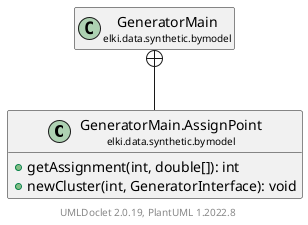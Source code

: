 @startuml
    remove .*\.(Instance|Par|Parameterizer|Factory)$
    set namespaceSeparator none
    hide empty fields
    hide empty methods

    class "<size:14>GeneratorMain.AssignPoint\n<size:10>elki.data.synthetic.bymodel" as elki.data.synthetic.bymodel.GeneratorMain.AssignPoint {
        +getAssignment(int, double[]): int
        +newCluster(int, GeneratorInterface): void
    }

    class "<size:14>GeneratorMain\n<size:10>elki.data.synthetic.bymodel" as elki.data.synthetic.bymodel.GeneratorMain [[GeneratorMain.html]]

    elki.data.synthetic.bymodel.GeneratorMain +-- elki.data.synthetic.bymodel.GeneratorMain.AssignPoint

    center footer UMLDoclet 2.0.19, PlantUML 1.2022.8
@enduml

